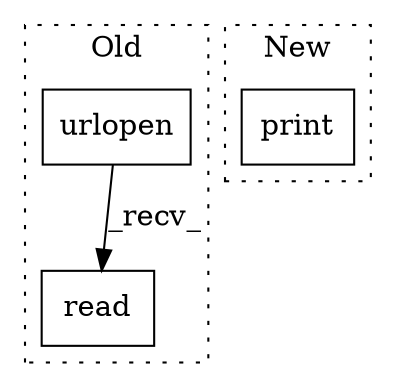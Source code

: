 digraph G {
subgraph cluster0 {
1 [label="urlopen" a="32" s="2355,2374" l="8,1" shape="box"];
3 [label="read" a="32" s="2376" l="6" shape="box"];
label = "Old";
style="dotted";
}
subgraph cluster1 {
2 [label="print" a="32" s="2342,2359" l="6,1" shape="box"];
label = "New";
style="dotted";
}
1 -> 3 [label="_recv_"];
}